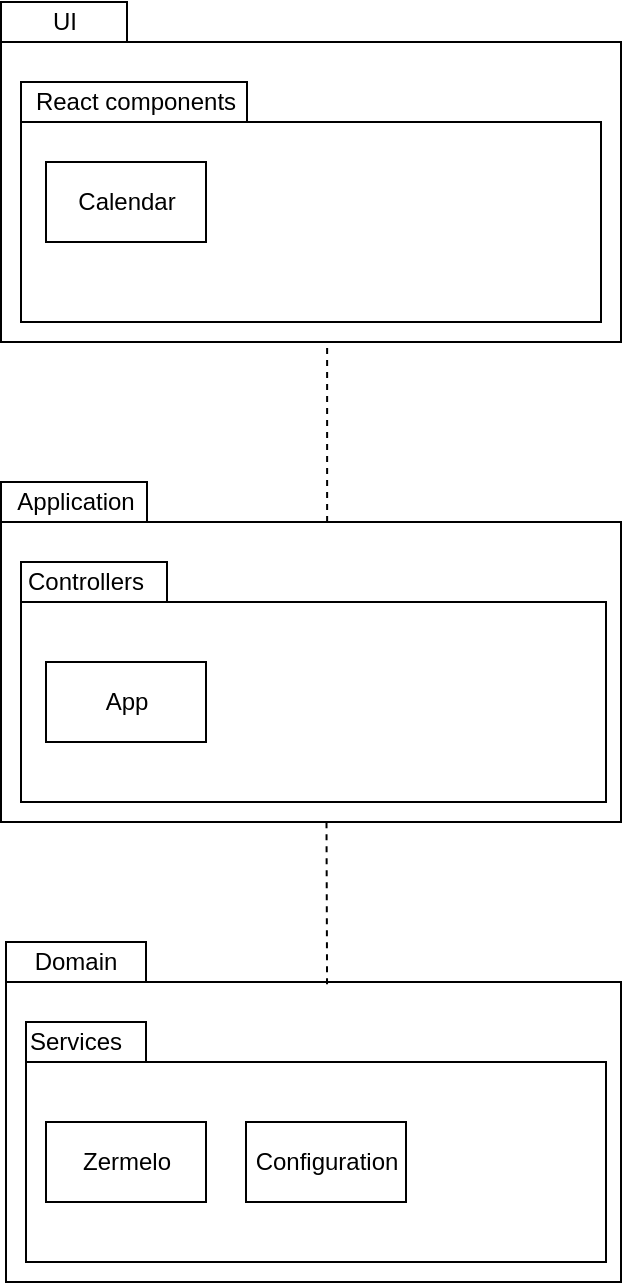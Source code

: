 <mxfile version="15.4.0" type="device"><diagram name="Page-1" id="b5b7bab2-c9e2-2cf4-8b2a-24fd1a2a6d21"><mxGraphModel dx="922" dy="675" grid="1" gridSize="10" guides="1" tooltips="1" connect="1" arrows="1" fold="1" page="1" pageScale="1" pageWidth="827" pageHeight="1169" background="none" math="0" shadow="0"><root><mxCell id="0"/><mxCell id="1" parent="0"/><object label="" id="jsp44pZ8knWJWXQbmobV-1"><mxCell style="shape=folder;fontStyle=1;spacingTop=10;tabWidth=63;tabHeight=20;tabPosition=left;html=1;" parent="1" vertex="1"><mxGeometry x="237.5" y="210" width="310" height="170" as="geometry"/></mxCell></object><mxCell id="jsp44pZ8knWJWXQbmobV-2" value="" style="shape=folder;fontStyle=1;spacingTop=10;tabWidth=73;tabHeight=20;tabPosition=left;html=1;" parent="1" vertex="1"><mxGeometry x="237.5" y="450" width="310" height="170" as="geometry"/></mxCell><mxCell id="jsp44pZ8knWJWXQbmobV-3" value="" style="shape=folder;fontStyle=1;spacingTop=10;tabWidth=70;tabHeight=20;tabPosition=left;html=1;" parent="1" vertex="1"><mxGeometry x="240" y="680" width="307.5" height="170" as="geometry"/></mxCell><mxCell id="jsp44pZ8knWJWXQbmobV-17" value="UI" style="text;html=1;strokeColor=none;fillColor=none;align=center;verticalAlign=middle;whiteSpace=wrap;rounded=0;" parent="1" vertex="1"><mxGeometry x="237.5" y="210" width="62.5" height="20" as="geometry"/></mxCell><mxCell id="jsp44pZ8knWJWXQbmobV-33" value="" style="shape=folder;fontStyle=1;spacingTop=10;tabWidth=113;tabHeight=20;tabPosition=left;html=1;" parent="1" vertex="1"><mxGeometry x="247.5" y="250" width="290" height="120" as="geometry"/></mxCell><mxCell id="jsp44pZ8knWJWXQbmobV-31" value="Application" style="text;html=1;strokeColor=none;fillColor=none;align=center;verticalAlign=middle;whiteSpace=wrap;rounded=0;" parent="1" vertex="1"><mxGeometry x="245" y="450" width="60" height="20" as="geometry"/></mxCell><mxCell id="jsp44pZ8knWJWXQbmobV-32" value="Domain" style="text;html=1;strokeColor=none;fillColor=none;align=center;verticalAlign=middle;whiteSpace=wrap;rounded=0;" parent="1" vertex="1"><mxGeometry x="240" y="680" width="70" height="20" as="geometry"/></mxCell><mxCell id="jsp44pZ8knWJWXQbmobV-12" value="Calendar" style="html=1;" parent="1" vertex="1"><mxGeometry x="260" y="290" width="80" height="40" as="geometry"/></mxCell><mxCell id="jsp44pZ8knWJWXQbmobV-35" value="React components" style="text;html=1;strokeColor=none;fillColor=none;align=center;verticalAlign=middle;whiteSpace=wrap;rounded=0;" parent="1" vertex="1"><mxGeometry x="240" y="250" width="130" height="20" as="geometry"/></mxCell><mxCell id="jsp44pZ8knWJWXQbmobV-37" value="" style="endArrow=none;dashed=1;html=1;rounded=0;edgeStyle=orthogonalEdgeStyle;entryX=0.526;entryY=1.015;entryDx=0;entryDy=0;entryPerimeter=0;exitX=0.526;exitY=0.118;exitDx=0;exitDy=0;exitPerimeter=0;" parent="1" source="jsp44pZ8knWJWXQbmobV-2" target="jsp44pZ8knWJWXQbmobV-1" edge="1"><mxGeometry width="50" height="50" relative="1" as="geometry"><mxPoint x="280" y="510" as="sourcePoint"/><mxPoint x="330" y="390" as="targetPoint"/></mxGeometry></mxCell><mxCell id="Wv3gFFmux-Sxft9ZGpRg-1" value="" style="shape=folder;fontStyle=1;spacingTop=10;tabWidth=73;tabHeight=20;tabPosition=left;html=1;" vertex="1" parent="1"><mxGeometry x="247.5" y="490" width="292.5" height="120" as="geometry"/></mxCell><mxCell id="Wv3gFFmux-Sxft9ZGpRg-3" value="Controllers" style="text;html=1;strokeColor=none;fillColor=none;align=center;verticalAlign=middle;whiteSpace=wrap;rounded=0;" vertex="1" parent="1"><mxGeometry x="250" y="490" width="60" height="20" as="geometry"/></mxCell><mxCell id="Wv3gFFmux-Sxft9ZGpRg-5" value="App" style="html=1;" vertex="1" parent="1"><mxGeometry x="260" y="540" width="80" height="40" as="geometry"/></mxCell><mxCell id="Wv3gFFmux-Sxft9ZGpRg-6" value="" style="shape=folder;fontStyle=1;spacingTop=10;tabWidth=60;tabHeight=20;tabPosition=left;html=1;" vertex="1" parent="1"><mxGeometry x="250" y="720" width="290" height="120" as="geometry"/></mxCell><mxCell id="Wv3gFFmux-Sxft9ZGpRg-7" value="Services" style="text;html=1;strokeColor=none;fillColor=none;align=center;verticalAlign=middle;whiteSpace=wrap;rounded=0;" vertex="1" parent="1"><mxGeometry x="245" y="720" width="60" height="20" as="geometry"/></mxCell><mxCell id="Wv3gFFmux-Sxft9ZGpRg-8" value="Zermelo" style="html=1;" vertex="1" parent="1"><mxGeometry x="260" y="770" width="80" height="40" as="geometry"/></mxCell><mxCell id="Wv3gFFmux-Sxft9ZGpRg-9" value="Configuration" style="html=1;" vertex="1" parent="1"><mxGeometry x="360" y="770" width="80" height="40" as="geometry"/></mxCell><mxCell id="Wv3gFFmux-Sxft9ZGpRg-11" value="" style="endArrow=none;dashed=1;html=1;rounded=0;edgeStyle=orthogonalEdgeStyle;exitX=0.522;exitY=0.124;exitDx=0;exitDy=0;exitPerimeter=0;entryX=0.525;entryY=1.001;entryDx=0;entryDy=0;entryPerimeter=0;" edge="1" parent="1" source="jsp44pZ8knWJWXQbmobV-3" target="jsp44pZ8knWJWXQbmobV-2"><mxGeometry width="50" height="50" relative="1" as="geometry"><mxPoint x="390" y="650" as="sourcePoint"/><mxPoint x="406" y="620" as="targetPoint"/><Array as="points"><mxPoint x="401" y="690"/><mxPoint x="400" y="690"/></Array></mxGeometry></mxCell></root></mxGraphModel></diagram></mxfile>